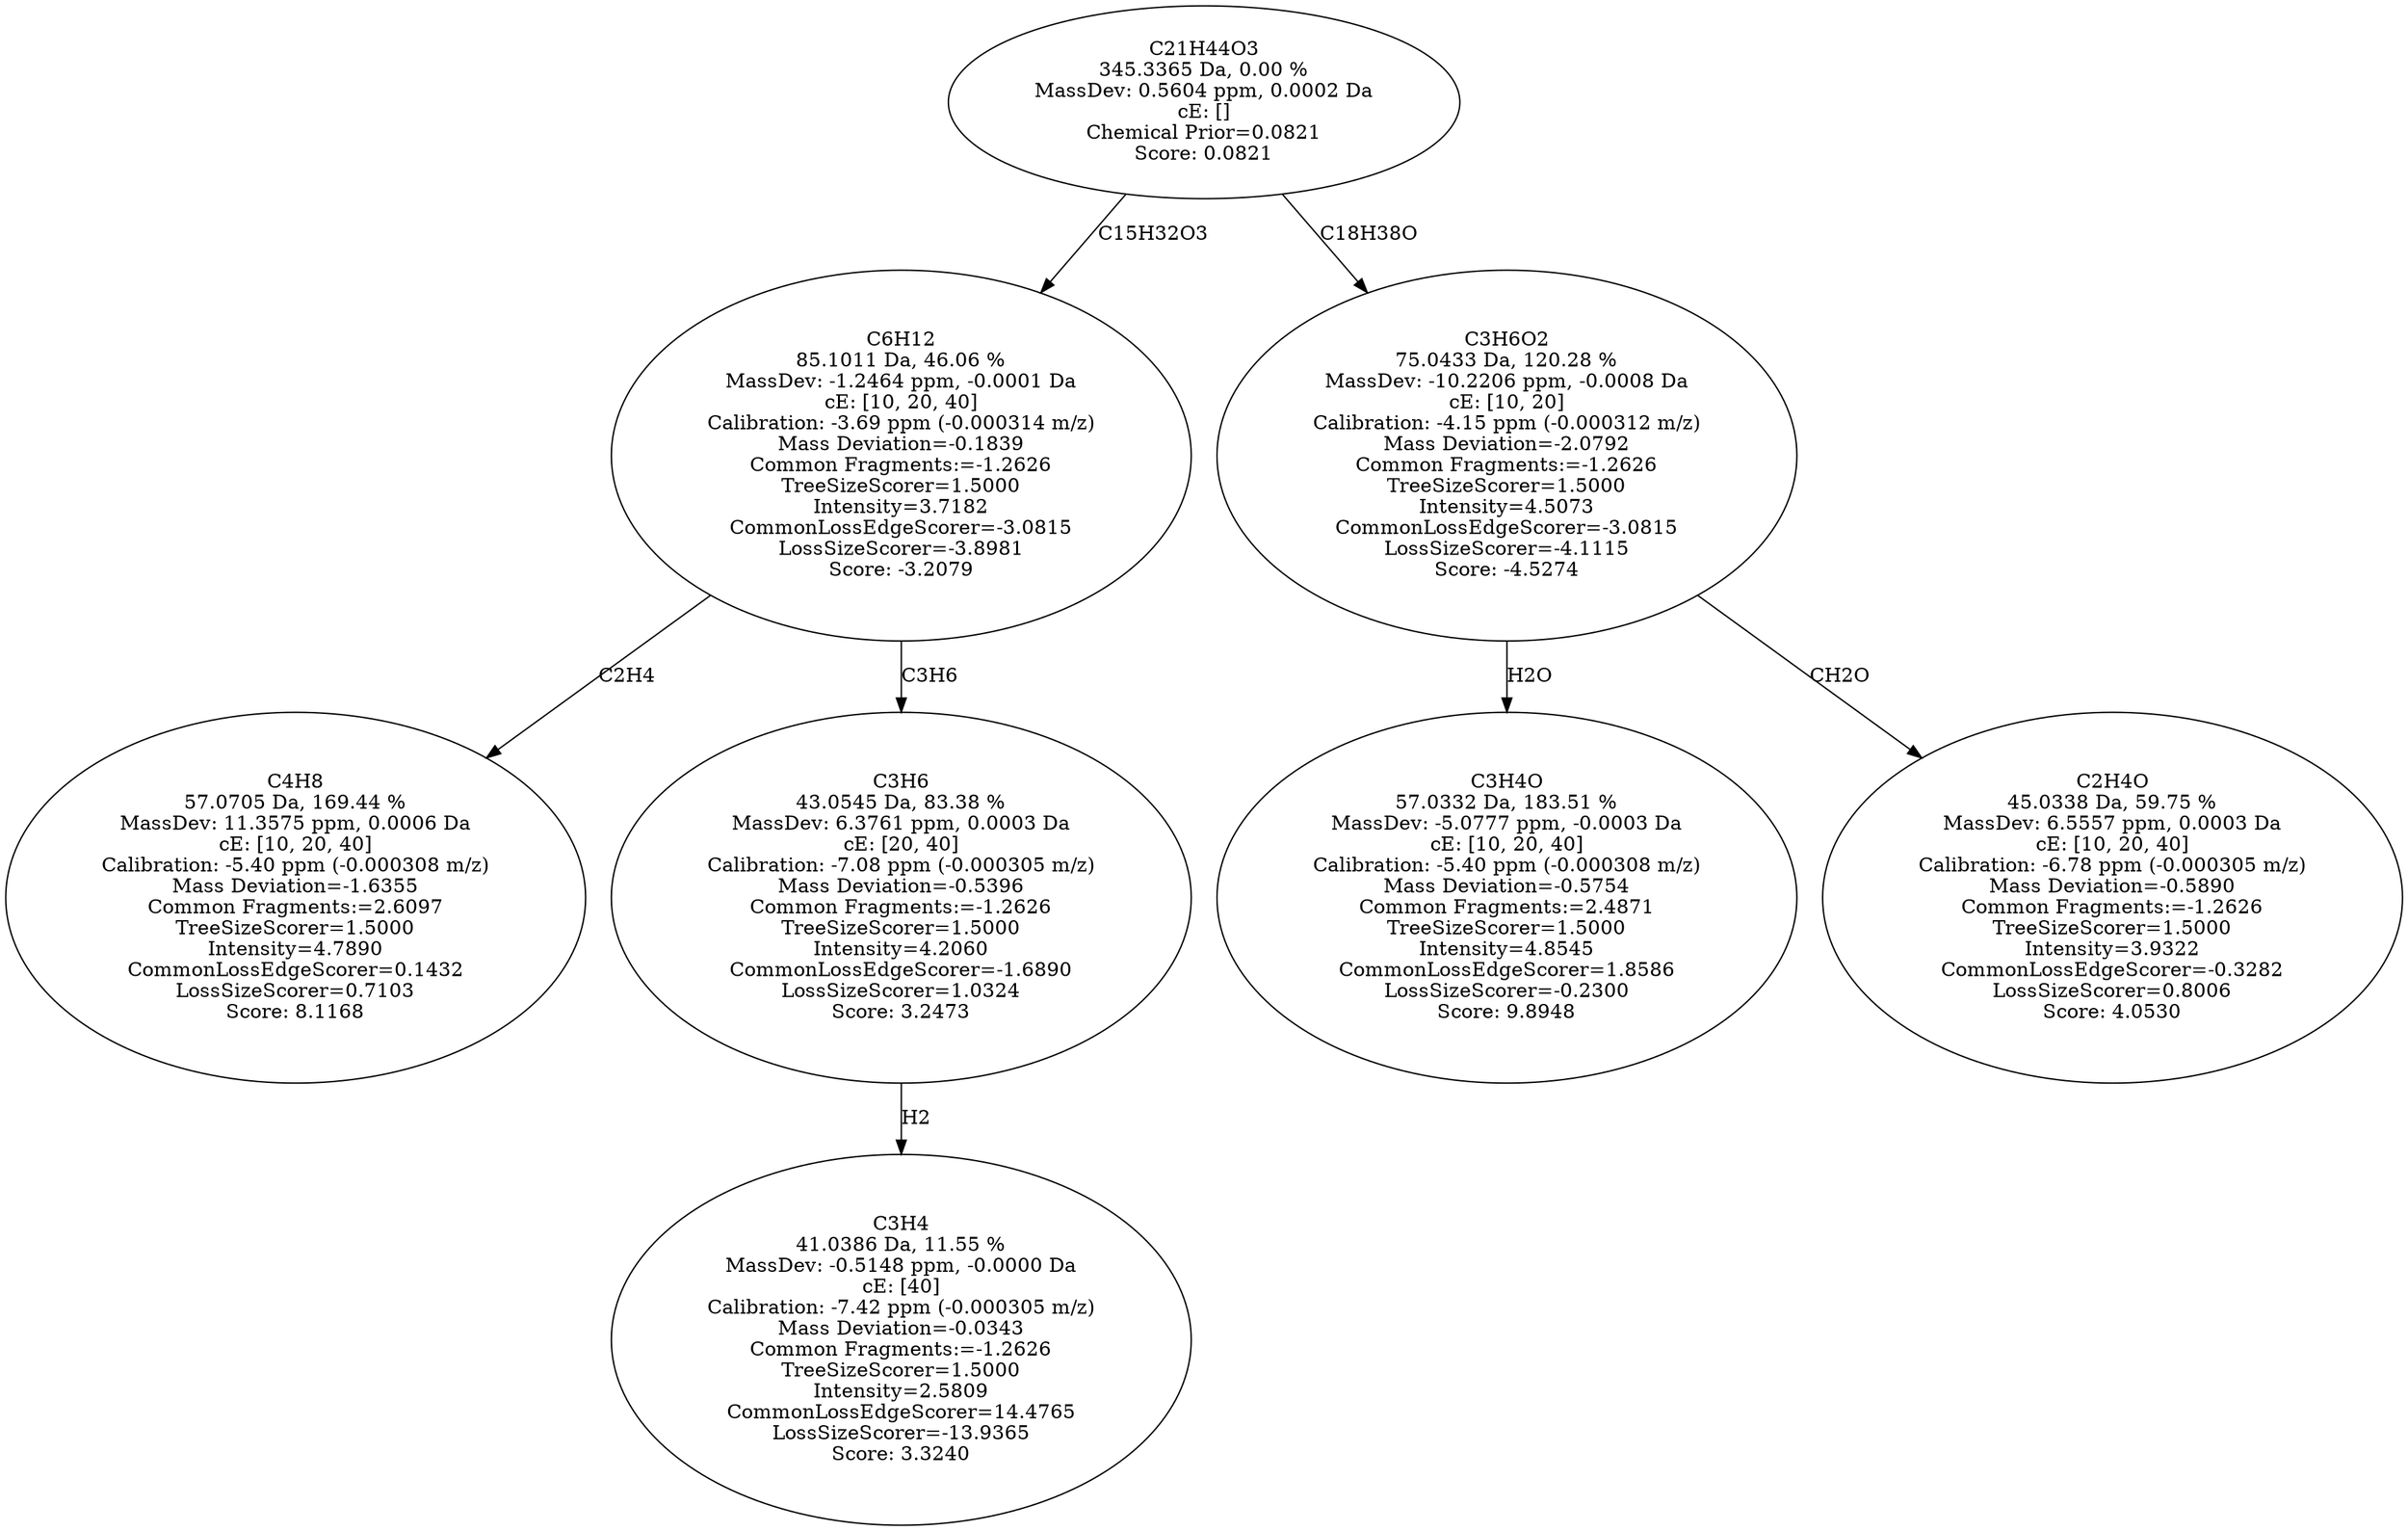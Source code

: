 strict digraph {
v1 [label="C4H8\n57.0705 Da, 169.44 %\nMassDev: 11.3575 ppm, 0.0006 Da\ncE: [10, 20, 40]\nCalibration: -5.40 ppm (-0.000308 m/z)\nMass Deviation=-1.6355\nCommon Fragments:=2.6097\nTreeSizeScorer=1.5000\nIntensity=4.7890\nCommonLossEdgeScorer=0.1432\nLossSizeScorer=0.7103\nScore: 8.1168"];
v2 [label="C3H4\n41.0386 Da, 11.55 %\nMassDev: -0.5148 ppm, -0.0000 Da\ncE: [40]\nCalibration: -7.42 ppm (-0.000305 m/z)\nMass Deviation=-0.0343\nCommon Fragments:=-1.2626\nTreeSizeScorer=1.5000\nIntensity=2.5809\nCommonLossEdgeScorer=14.4765\nLossSizeScorer=-13.9365\nScore: 3.3240"];
v3 [label="C3H6\n43.0545 Da, 83.38 %\nMassDev: 6.3761 ppm, 0.0003 Da\ncE: [20, 40]\nCalibration: -7.08 ppm (-0.000305 m/z)\nMass Deviation=-0.5396\nCommon Fragments:=-1.2626\nTreeSizeScorer=1.5000\nIntensity=4.2060\nCommonLossEdgeScorer=-1.6890\nLossSizeScorer=1.0324\nScore: 3.2473"];
v4 [label="C6H12\n85.1011 Da, 46.06 %\nMassDev: -1.2464 ppm, -0.0001 Da\ncE: [10, 20, 40]\nCalibration: -3.69 ppm (-0.000314 m/z)\nMass Deviation=-0.1839\nCommon Fragments:=-1.2626\nTreeSizeScorer=1.5000\nIntensity=3.7182\nCommonLossEdgeScorer=-3.0815\nLossSizeScorer=-3.8981\nScore: -3.2079"];
v5 [label="C3H4O\n57.0332 Da, 183.51 %\nMassDev: -5.0777 ppm, -0.0003 Da\ncE: [10, 20, 40]\nCalibration: -5.40 ppm (-0.000308 m/z)\nMass Deviation=-0.5754\nCommon Fragments:=2.4871\nTreeSizeScorer=1.5000\nIntensity=4.8545\nCommonLossEdgeScorer=1.8586\nLossSizeScorer=-0.2300\nScore: 9.8948"];
v6 [label="C2H4O\n45.0338 Da, 59.75 %\nMassDev: 6.5557 ppm, 0.0003 Da\ncE: [10, 20, 40]\nCalibration: -6.78 ppm (-0.000305 m/z)\nMass Deviation=-0.5890\nCommon Fragments:=-1.2626\nTreeSizeScorer=1.5000\nIntensity=3.9322\nCommonLossEdgeScorer=-0.3282\nLossSizeScorer=0.8006\nScore: 4.0530"];
v7 [label="C3H6O2\n75.0433 Da, 120.28 %\nMassDev: -10.2206 ppm, -0.0008 Da\ncE: [10, 20]\nCalibration: -4.15 ppm (-0.000312 m/z)\nMass Deviation=-2.0792\nCommon Fragments:=-1.2626\nTreeSizeScorer=1.5000\nIntensity=4.5073\nCommonLossEdgeScorer=-3.0815\nLossSizeScorer=-4.1115\nScore: -4.5274"];
v8 [label="C21H44O3\n345.3365 Da, 0.00 %\nMassDev: 0.5604 ppm, 0.0002 Da\ncE: []\nChemical Prior=0.0821\nScore: 0.0821"];
v4 -> v1 [label="C2H4"];
v3 -> v2 [label="H2"];
v4 -> v3 [label="C3H6"];
v8 -> v4 [label="C15H32O3"];
v7 -> v5 [label="H2O"];
v7 -> v6 [label="CH2O"];
v8 -> v7 [label="C18H38O"];
}
